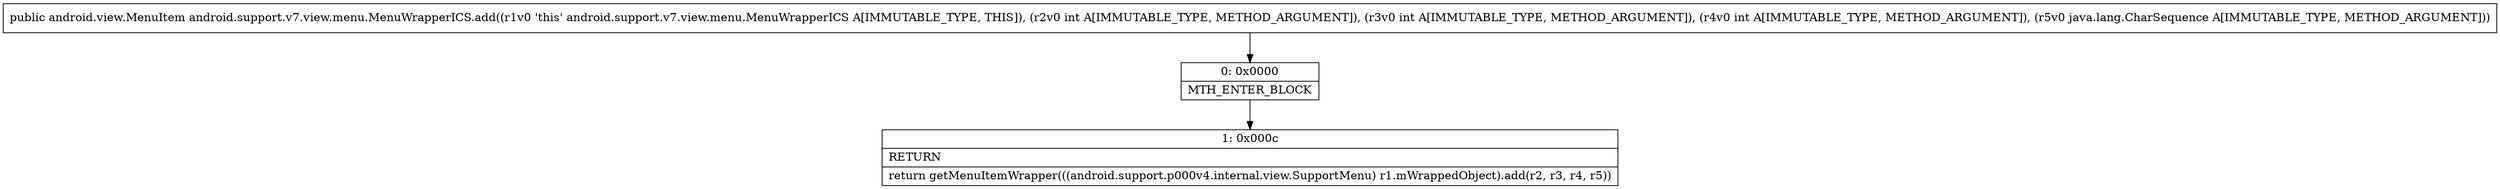 digraph "CFG forandroid.support.v7.view.menu.MenuWrapperICS.add(IIILjava\/lang\/CharSequence;)Landroid\/view\/MenuItem;" {
Node_0 [shape=record,label="{0\:\ 0x0000|MTH_ENTER_BLOCK\l}"];
Node_1 [shape=record,label="{1\:\ 0x000c|RETURN\l|return getMenuItemWrapper(((android.support.p000v4.internal.view.SupportMenu) r1.mWrappedObject).add(r2, r3, r4, r5))\l}"];
MethodNode[shape=record,label="{public android.view.MenuItem android.support.v7.view.menu.MenuWrapperICS.add((r1v0 'this' android.support.v7.view.menu.MenuWrapperICS A[IMMUTABLE_TYPE, THIS]), (r2v0 int A[IMMUTABLE_TYPE, METHOD_ARGUMENT]), (r3v0 int A[IMMUTABLE_TYPE, METHOD_ARGUMENT]), (r4v0 int A[IMMUTABLE_TYPE, METHOD_ARGUMENT]), (r5v0 java.lang.CharSequence A[IMMUTABLE_TYPE, METHOD_ARGUMENT])) }"];
MethodNode -> Node_0;
Node_0 -> Node_1;
}

